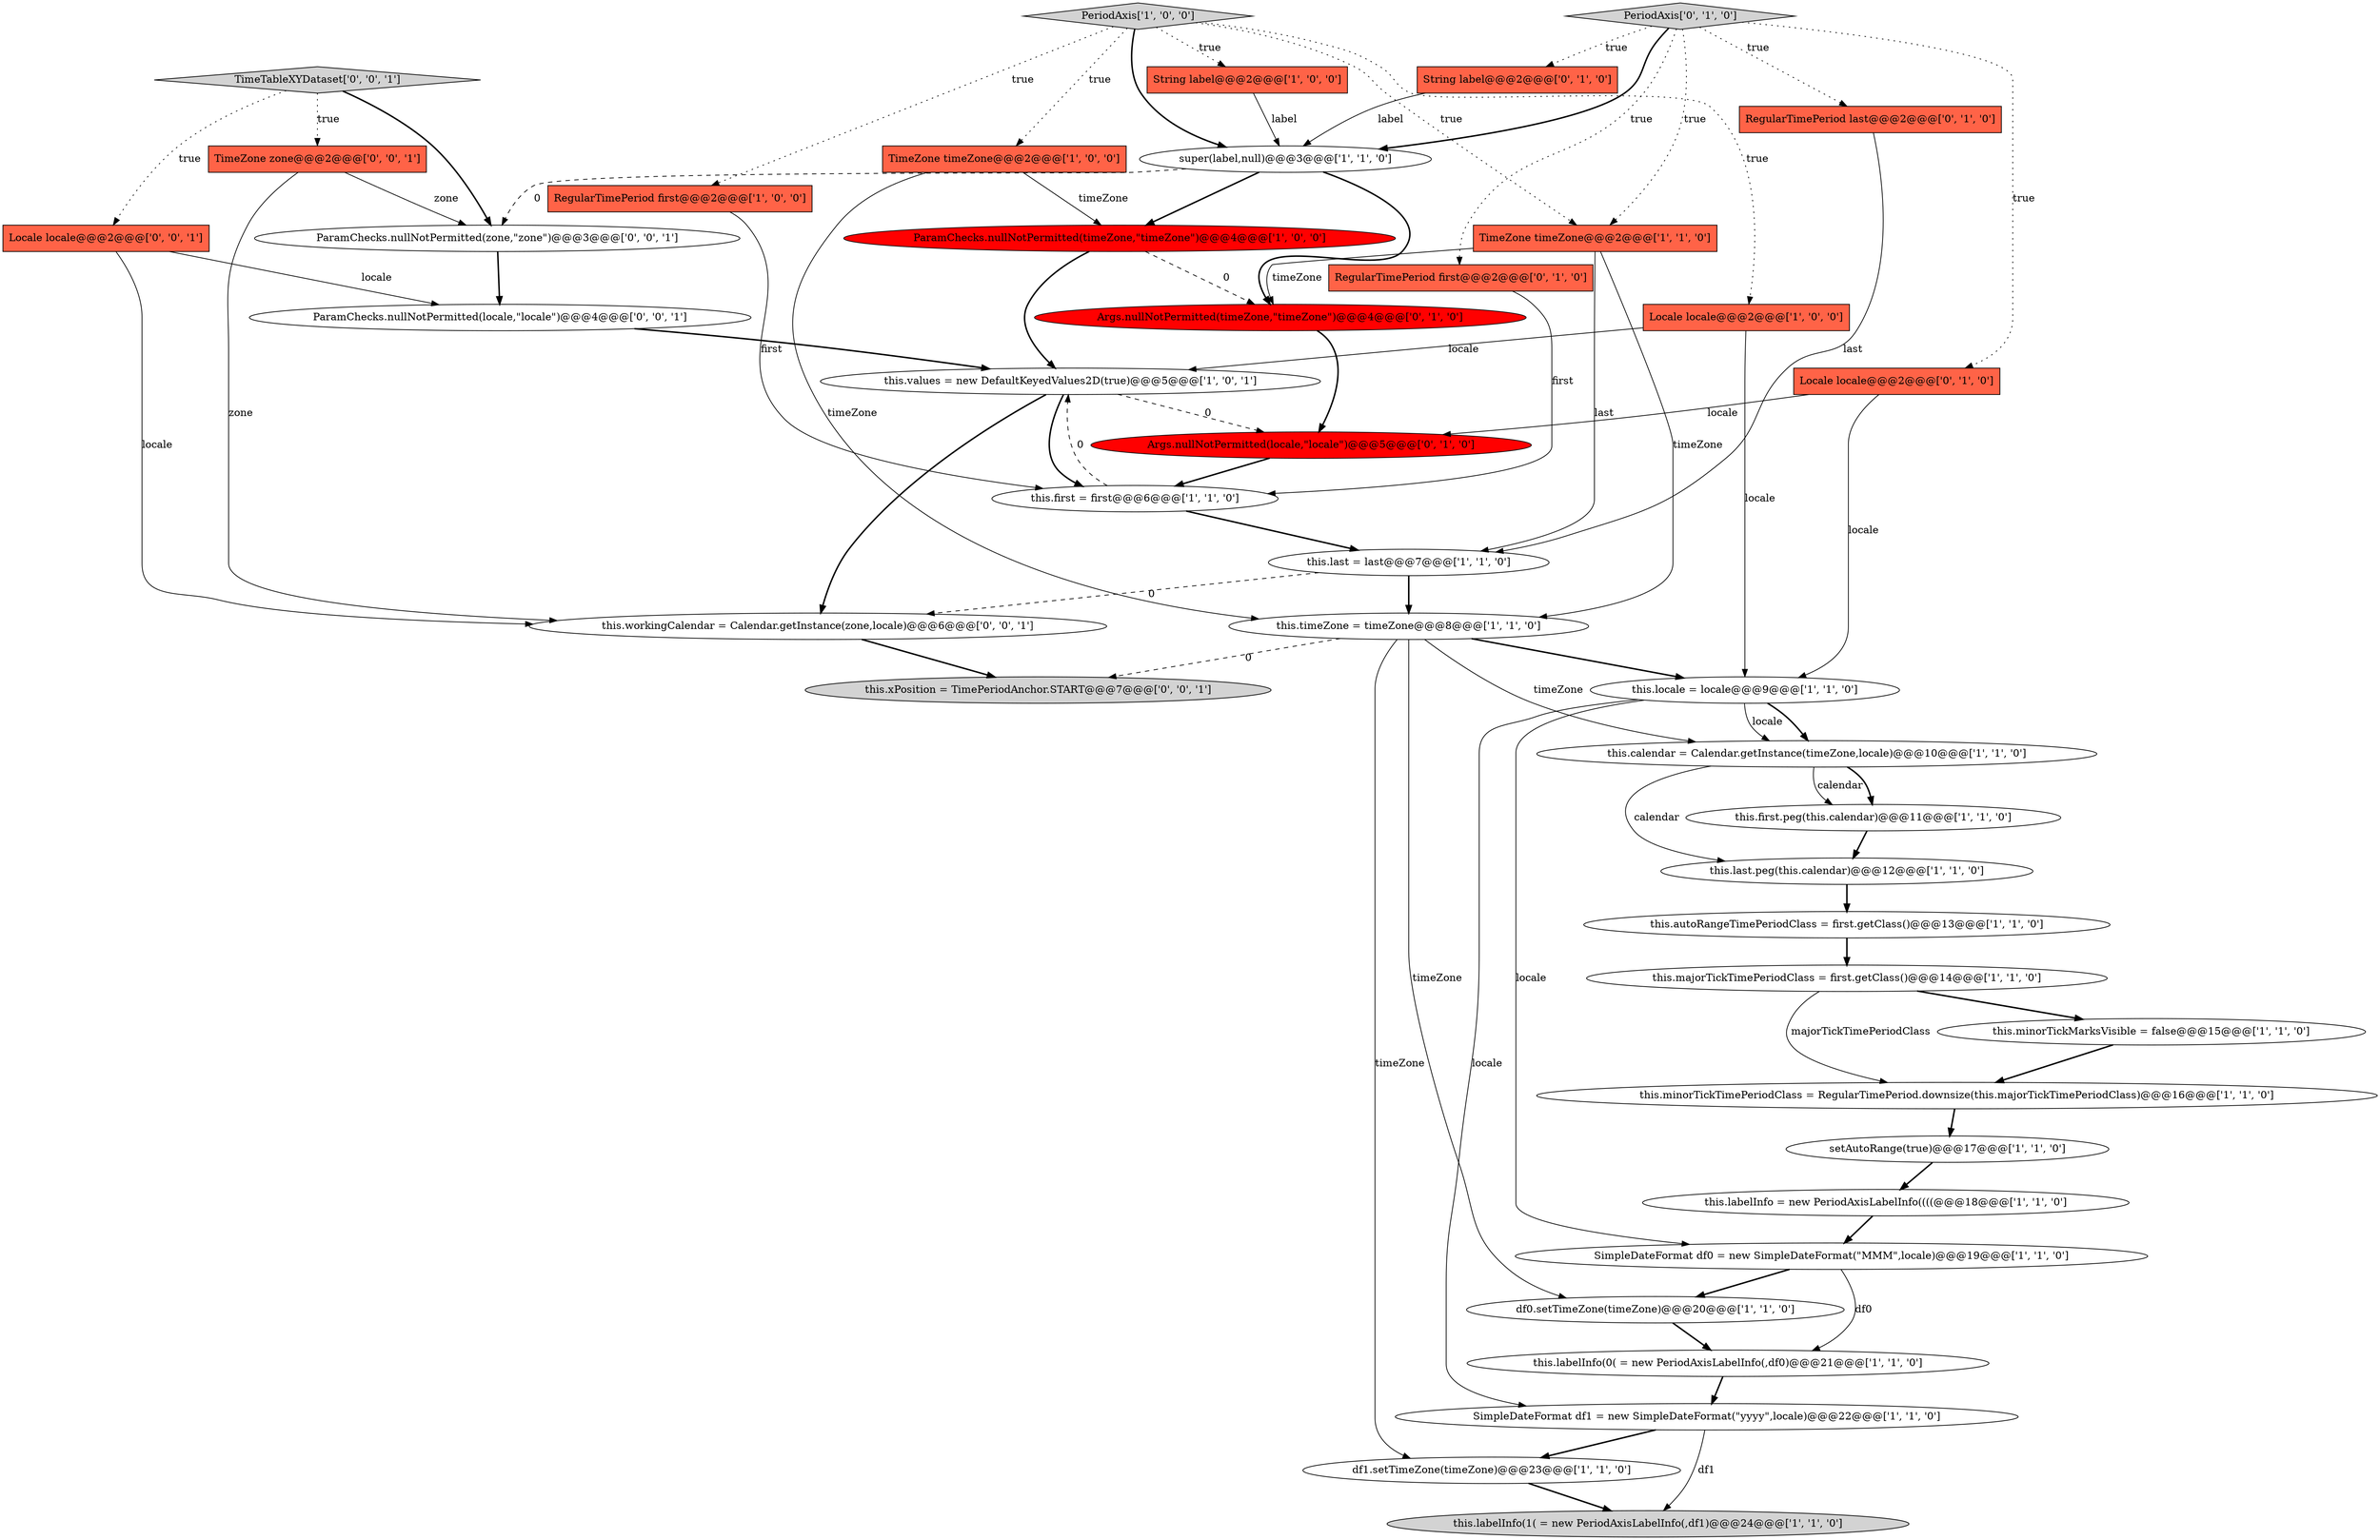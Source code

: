 digraph {
37 [style = filled, label = "this.workingCalendar = Calendar.getInstance(zone,locale)@@@6@@@['0', '0', '1']", fillcolor = white, shape = ellipse image = "AAA0AAABBB3BBB"];
40 [style = filled, label = "this.xPosition = TimePeriodAnchor.START@@@7@@@['0', '0', '1']", fillcolor = lightgray, shape = ellipse image = "AAA0AAABBB3BBB"];
16 [style = filled, label = "this.minorTickTimePeriodClass = RegularTimePeriod.downsize(this.majorTickTimePeriodClass)@@@16@@@['1', '1', '0']", fillcolor = white, shape = ellipse image = "AAA0AAABBB1BBB"];
24 [style = filled, label = "SimpleDateFormat df1 = new SimpleDateFormat(\"yyyy\",locale)@@@22@@@['1', '1', '0']", fillcolor = white, shape = ellipse image = "AAA0AAABBB1BBB"];
10 [style = filled, label = "this.locale = locale@@@9@@@['1', '1', '0']", fillcolor = white, shape = ellipse image = "AAA0AAABBB1BBB"];
41 [style = filled, label = "TimeTableXYDataset['0', '0', '1']", fillcolor = lightgray, shape = diamond image = "AAA0AAABBB3BBB"];
12 [style = filled, label = "this.values = new DefaultKeyedValues2D(true)@@@5@@@['1', '0', '1']", fillcolor = white, shape = ellipse image = "AAA0AAABBB1BBB"];
23 [style = filled, label = "super(label,null)@@@3@@@['1', '1', '0']", fillcolor = white, shape = ellipse image = "AAA0AAABBB1BBB"];
15 [style = filled, label = "this.calendar = Calendar.getInstance(timeZone,locale)@@@10@@@['1', '1', '0']", fillcolor = white, shape = ellipse image = "AAA0AAABBB1BBB"];
8 [style = filled, label = "this.majorTickTimePeriodClass = first.getClass()@@@14@@@['1', '1', '0']", fillcolor = white, shape = ellipse image = "AAA0AAABBB1BBB"];
34 [style = filled, label = "Args.nullNotPermitted(locale,\"locale\")@@@5@@@['0', '1', '0']", fillcolor = red, shape = ellipse image = "AAA1AAABBB2BBB"];
9 [style = filled, label = "this.labelInfo(1( = new PeriodAxisLabelInfo(,df1)@@@24@@@['1', '1', '0']", fillcolor = lightgray, shape = ellipse image = "AAA0AAABBB1BBB"];
6 [style = filled, label = "df1.setTimeZone(timeZone)@@@23@@@['1', '1', '0']", fillcolor = white, shape = ellipse image = "AAA0AAABBB1BBB"];
32 [style = filled, label = "String label@@@2@@@['0', '1', '0']", fillcolor = tomato, shape = box image = "AAA0AAABBB2BBB"];
29 [style = filled, label = "Args.nullNotPermitted(timeZone,\"timeZone\")@@@4@@@['0', '1', '0']", fillcolor = red, shape = ellipse image = "AAA1AAABBB2BBB"];
30 [style = filled, label = "RegularTimePeriod last@@@2@@@['0', '1', '0']", fillcolor = tomato, shape = box image = "AAA0AAABBB2BBB"];
0 [style = filled, label = "this.minorTickMarksVisible = false@@@15@@@['1', '1', '0']", fillcolor = white, shape = ellipse image = "AAA0AAABBB1BBB"];
7 [style = filled, label = "ParamChecks.nullNotPermitted(timeZone,\"timeZone\")@@@4@@@['1', '0', '0']", fillcolor = red, shape = ellipse image = "AAA1AAABBB1BBB"];
35 [style = filled, label = "ParamChecks.nullNotPermitted(locale,\"locale\")@@@4@@@['0', '0', '1']", fillcolor = white, shape = ellipse image = "AAA0AAABBB3BBB"];
11 [style = filled, label = "RegularTimePeriod first@@@2@@@['1', '0', '0']", fillcolor = tomato, shape = box image = "AAA0AAABBB1BBB"];
1 [style = filled, label = "setAutoRange(true)@@@17@@@['1', '1', '0']", fillcolor = white, shape = ellipse image = "AAA0AAABBB1BBB"];
33 [style = filled, label = "RegularTimePeriod first@@@2@@@['0', '1', '0']", fillcolor = tomato, shape = box image = "AAA0AAABBB2BBB"];
38 [style = filled, label = "TimeZone zone@@@2@@@['0', '0', '1']", fillcolor = tomato, shape = box image = "AAA0AAABBB3BBB"];
26 [style = filled, label = "TimeZone timeZone@@@2@@@['1', '1', '0']", fillcolor = tomato, shape = box image = "AAA0AAABBB1BBB"];
3 [style = filled, label = "String label@@@2@@@['1', '0', '0']", fillcolor = tomato, shape = box image = "AAA0AAABBB1BBB"];
36 [style = filled, label = "Locale locale@@@2@@@['0', '0', '1']", fillcolor = tomato, shape = box image = "AAA0AAABBB3BBB"];
18 [style = filled, label = "this.first = first@@@6@@@['1', '1', '0']", fillcolor = white, shape = ellipse image = "AAA0AAABBB1BBB"];
27 [style = filled, label = "this.autoRangeTimePeriodClass = first.getClass()@@@13@@@['1', '1', '0']", fillcolor = white, shape = ellipse image = "AAA0AAABBB1BBB"];
22 [style = filled, label = "SimpleDateFormat df0 = new SimpleDateFormat(\"MMM\",locale)@@@19@@@['1', '1', '0']", fillcolor = white, shape = ellipse image = "AAA0AAABBB1BBB"];
17 [style = filled, label = "df0.setTimeZone(timeZone)@@@20@@@['1', '1', '0']", fillcolor = white, shape = ellipse image = "AAA0AAABBB1BBB"];
5 [style = filled, label = "TimeZone timeZone@@@2@@@['1', '0', '0']", fillcolor = tomato, shape = box image = "AAA0AAABBB1BBB"];
14 [style = filled, label = "this.timeZone = timeZone@@@8@@@['1', '1', '0']", fillcolor = white, shape = ellipse image = "AAA0AAABBB1BBB"];
21 [style = filled, label = "this.labelInfo(0( = new PeriodAxisLabelInfo(,df0)@@@21@@@['1', '1', '0']", fillcolor = white, shape = ellipse image = "AAA0AAABBB1BBB"];
20 [style = filled, label = "this.first.peg(this.calendar)@@@11@@@['1', '1', '0']", fillcolor = white, shape = ellipse image = "AAA0AAABBB1BBB"];
39 [style = filled, label = "ParamChecks.nullNotPermitted(zone,\"zone\")@@@3@@@['0', '0', '1']", fillcolor = white, shape = ellipse image = "AAA0AAABBB3BBB"];
19 [style = filled, label = "this.labelInfo = new PeriodAxisLabelInfo((((@@@18@@@['1', '1', '0']", fillcolor = white, shape = ellipse image = "AAA0AAABBB1BBB"];
13 [style = filled, label = "this.last.peg(this.calendar)@@@12@@@['1', '1', '0']", fillcolor = white, shape = ellipse image = "AAA0AAABBB1BBB"];
4 [style = filled, label = "PeriodAxis['1', '0', '0']", fillcolor = lightgray, shape = diamond image = "AAA0AAABBB1BBB"];
2 [style = filled, label = "this.last = last@@@7@@@['1', '1', '0']", fillcolor = white, shape = ellipse image = "AAA0AAABBB1BBB"];
25 [style = filled, label = "Locale locale@@@2@@@['1', '0', '0']", fillcolor = tomato, shape = box image = "AAA0AAABBB1BBB"];
31 [style = filled, label = "Locale locale@@@2@@@['0', '1', '0']", fillcolor = tomato, shape = box image = "AAA0AAABBB2BBB"];
28 [style = filled, label = "PeriodAxis['0', '1', '0']", fillcolor = lightgray, shape = diamond image = "AAA0AAABBB2BBB"];
25->10 [style = solid, label="locale"];
4->5 [style = dotted, label="true"];
26->14 [style = solid, label="timeZone"];
38->39 [style = solid, label="zone"];
0->16 [style = bold, label=""];
28->31 [style = dotted, label="true"];
5->14 [style = solid, label="timeZone"];
20->13 [style = bold, label=""];
10->15 [style = bold, label=""];
38->37 [style = solid, label="zone"];
25->12 [style = solid, label="locale"];
36->37 [style = solid, label="locale"];
7->12 [style = bold, label=""];
28->33 [style = dotted, label="true"];
14->15 [style = solid, label="timeZone"];
3->23 [style = solid, label="label"];
10->24 [style = solid, label="locale"];
32->23 [style = solid, label="label"];
15->20 [style = solid, label="calendar"];
31->34 [style = solid, label="locale"];
34->18 [style = bold, label=""];
14->10 [style = bold, label=""];
4->11 [style = dotted, label="true"];
10->15 [style = solid, label="locale"];
5->7 [style = solid, label="timeZone"];
33->18 [style = solid, label="first"];
21->24 [style = bold, label=""];
4->25 [style = dotted, label="true"];
29->34 [style = bold, label=""];
18->2 [style = bold, label=""];
15->13 [style = solid, label="calendar"];
26->29 [style = solid, label="timeZone"];
41->38 [style = dotted, label="true"];
12->37 [style = bold, label=""];
14->6 [style = solid, label="timeZone"];
24->9 [style = solid, label="df1"];
11->18 [style = solid, label="first"];
8->16 [style = solid, label="majorTickTimePeriodClass"];
8->0 [style = bold, label=""];
23->29 [style = bold, label=""];
30->2 [style = solid, label="last"];
28->30 [style = dotted, label="true"];
41->36 [style = dotted, label="true"];
22->21 [style = solid, label="df0"];
37->40 [style = bold, label=""];
13->27 [style = bold, label=""];
4->3 [style = dotted, label="true"];
10->22 [style = solid, label="locale"];
28->32 [style = dotted, label="true"];
16->1 [style = bold, label=""];
28->23 [style = bold, label=""];
15->20 [style = bold, label=""];
39->35 [style = bold, label=""];
28->26 [style = dotted, label="true"];
23->39 [style = dashed, label="0"];
2->14 [style = bold, label=""];
2->37 [style = dashed, label="0"];
12->18 [style = bold, label=""];
18->12 [style = dashed, label="0"];
22->17 [style = bold, label=""];
14->17 [style = solid, label="timeZone"];
7->29 [style = dashed, label="0"];
23->7 [style = bold, label=""];
26->2 [style = solid, label="last"];
35->12 [style = bold, label=""];
6->9 [style = bold, label=""];
1->19 [style = bold, label=""];
41->39 [style = bold, label=""];
24->6 [style = bold, label=""];
19->22 [style = bold, label=""];
17->21 [style = bold, label=""];
36->35 [style = solid, label="locale"];
27->8 [style = bold, label=""];
12->34 [style = dashed, label="0"];
4->23 [style = bold, label=""];
14->40 [style = dashed, label="0"];
4->26 [style = dotted, label="true"];
31->10 [style = solid, label="locale"];
}
